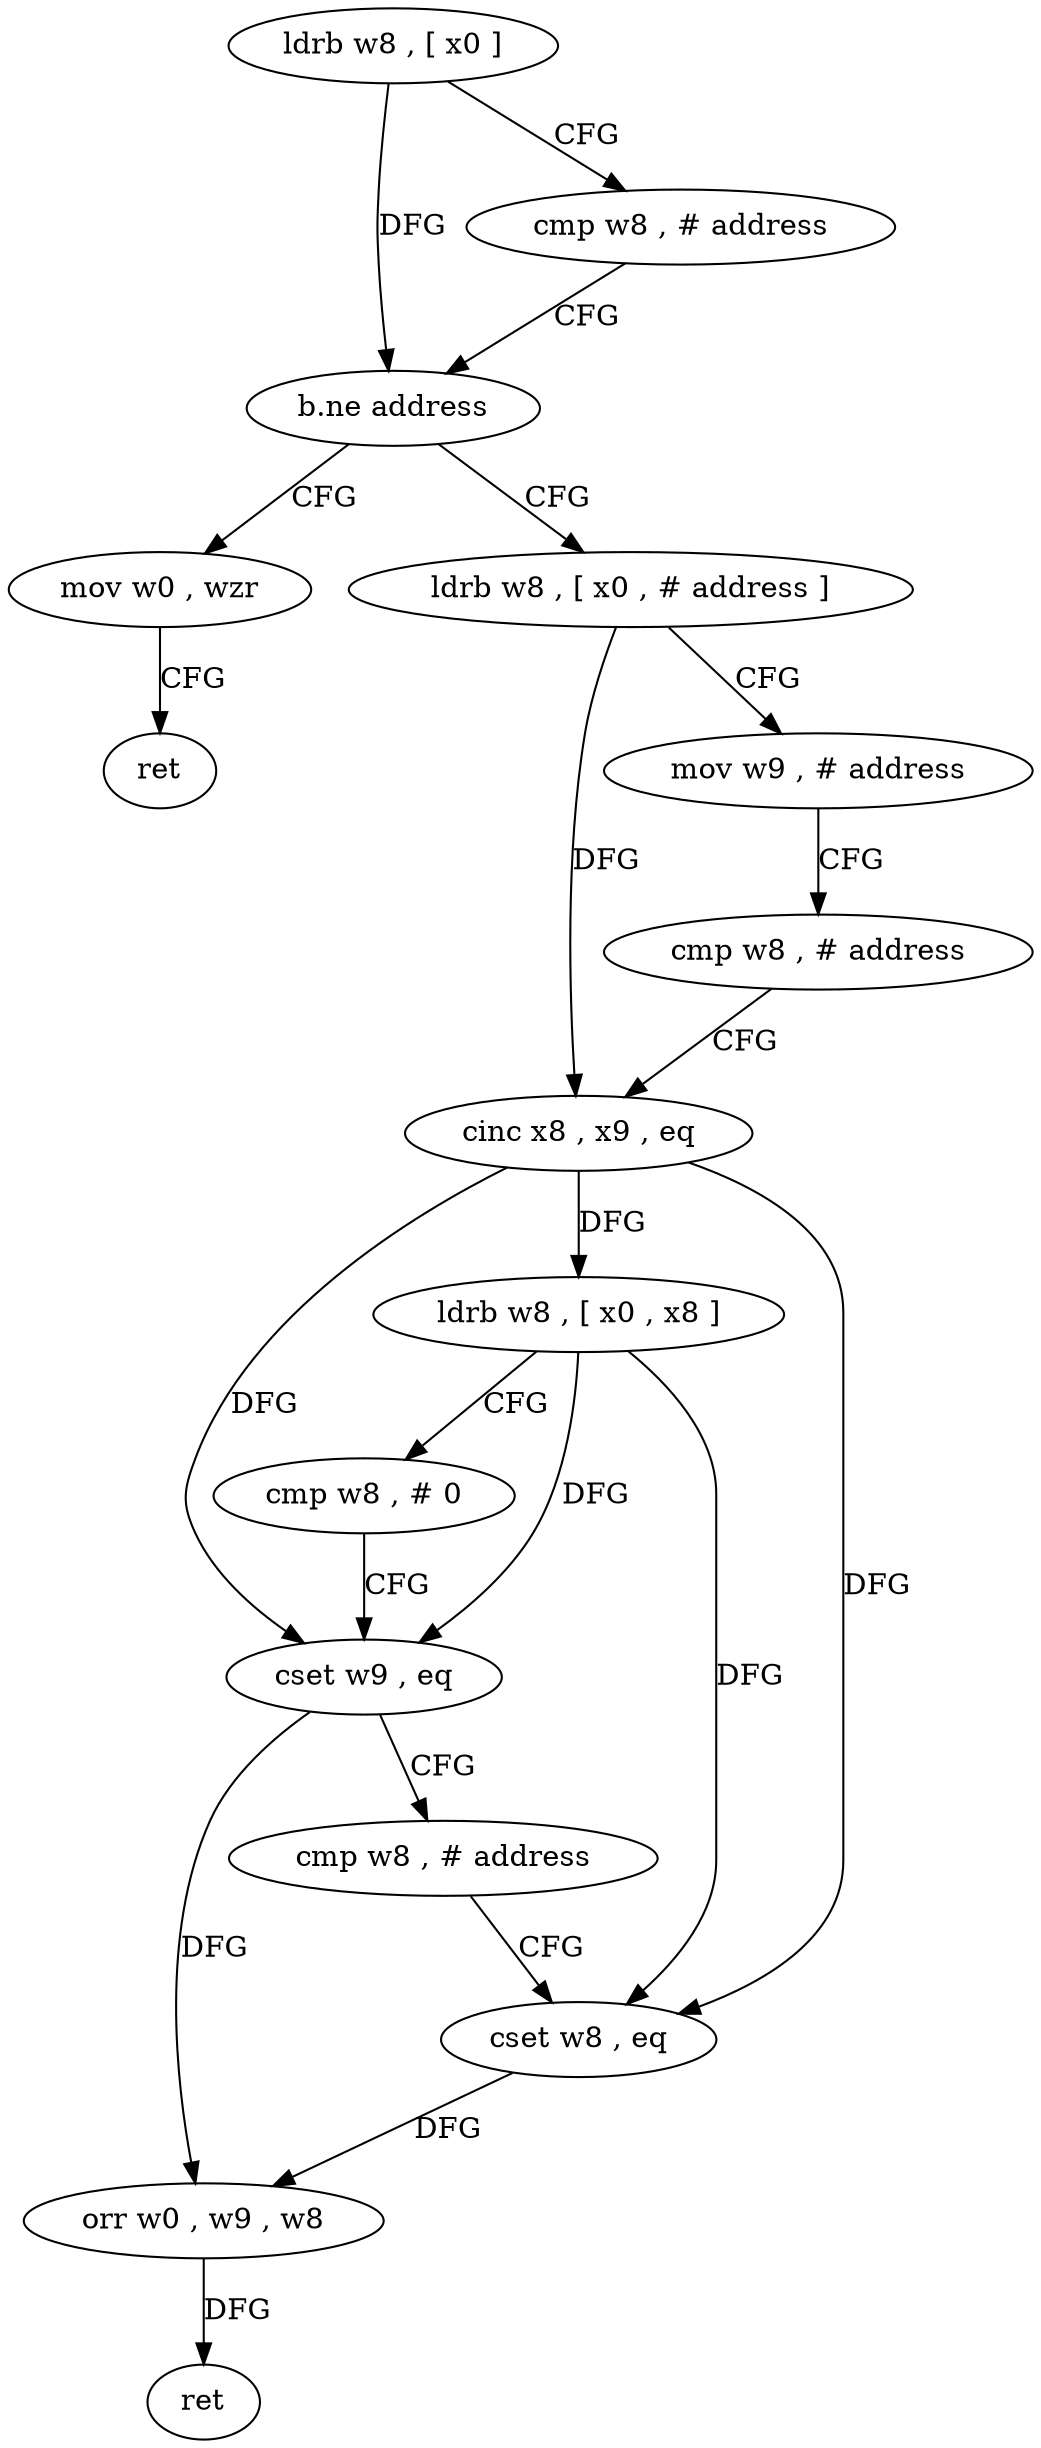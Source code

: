 digraph "func" {
"4220764" [label = "ldrb w8 , [ x0 ]" ]
"4220768" [label = "cmp w8 , # address" ]
"4220772" [label = "b.ne address" ]
"4220820" [label = "mov w0 , wzr" ]
"4220776" [label = "ldrb w8 , [ x0 , # address ]" ]
"4220824" [label = "ret" ]
"4220780" [label = "mov w9 , # address" ]
"4220784" [label = "cmp w8 , # address" ]
"4220788" [label = "cinc x8 , x9 , eq" ]
"4220792" [label = "ldrb w8 , [ x0 , x8 ]" ]
"4220796" [label = "cmp w8 , # 0" ]
"4220800" [label = "cset w9 , eq" ]
"4220804" [label = "cmp w8 , # address" ]
"4220808" [label = "cset w8 , eq" ]
"4220812" [label = "orr w0 , w9 , w8" ]
"4220816" [label = "ret" ]
"4220764" -> "4220768" [ label = "CFG" ]
"4220764" -> "4220772" [ label = "DFG" ]
"4220768" -> "4220772" [ label = "CFG" ]
"4220772" -> "4220820" [ label = "CFG" ]
"4220772" -> "4220776" [ label = "CFG" ]
"4220820" -> "4220824" [ label = "CFG" ]
"4220776" -> "4220780" [ label = "CFG" ]
"4220776" -> "4220788" [ label = "DFG" ]
"4220780" -> "4220784" [ label = "CFG" ]
"4220784" -> "4220788" [ label = "CFG" ]
"4220788" -> "4220792" [ label = "DFG" ]
"4220788" -> "4220800" [ label = "DFG" ]
"4220788" -> "4220808" [ label = "DFG" ]
"4220792" -> "4220796" [ label = "CFG" ]
"4220792" -> "4220800" [ label = "DFG" ]
"4220792" -> "4220808" [ label = "DFG" ]
"4220796" -> "4220800" [ label = "CFG" ]
"4220800" -> "4220804" [ label = "CFG" ]
"4220800" -> "4220812" [ label = "DFG" ]
"4220804" -> "4220808" [ label = "CFG" ]
"4220808" -> "4220812" [ label = "DFG" ]
"4220812" -> "4220816" [ label = "DFG" ]
}

